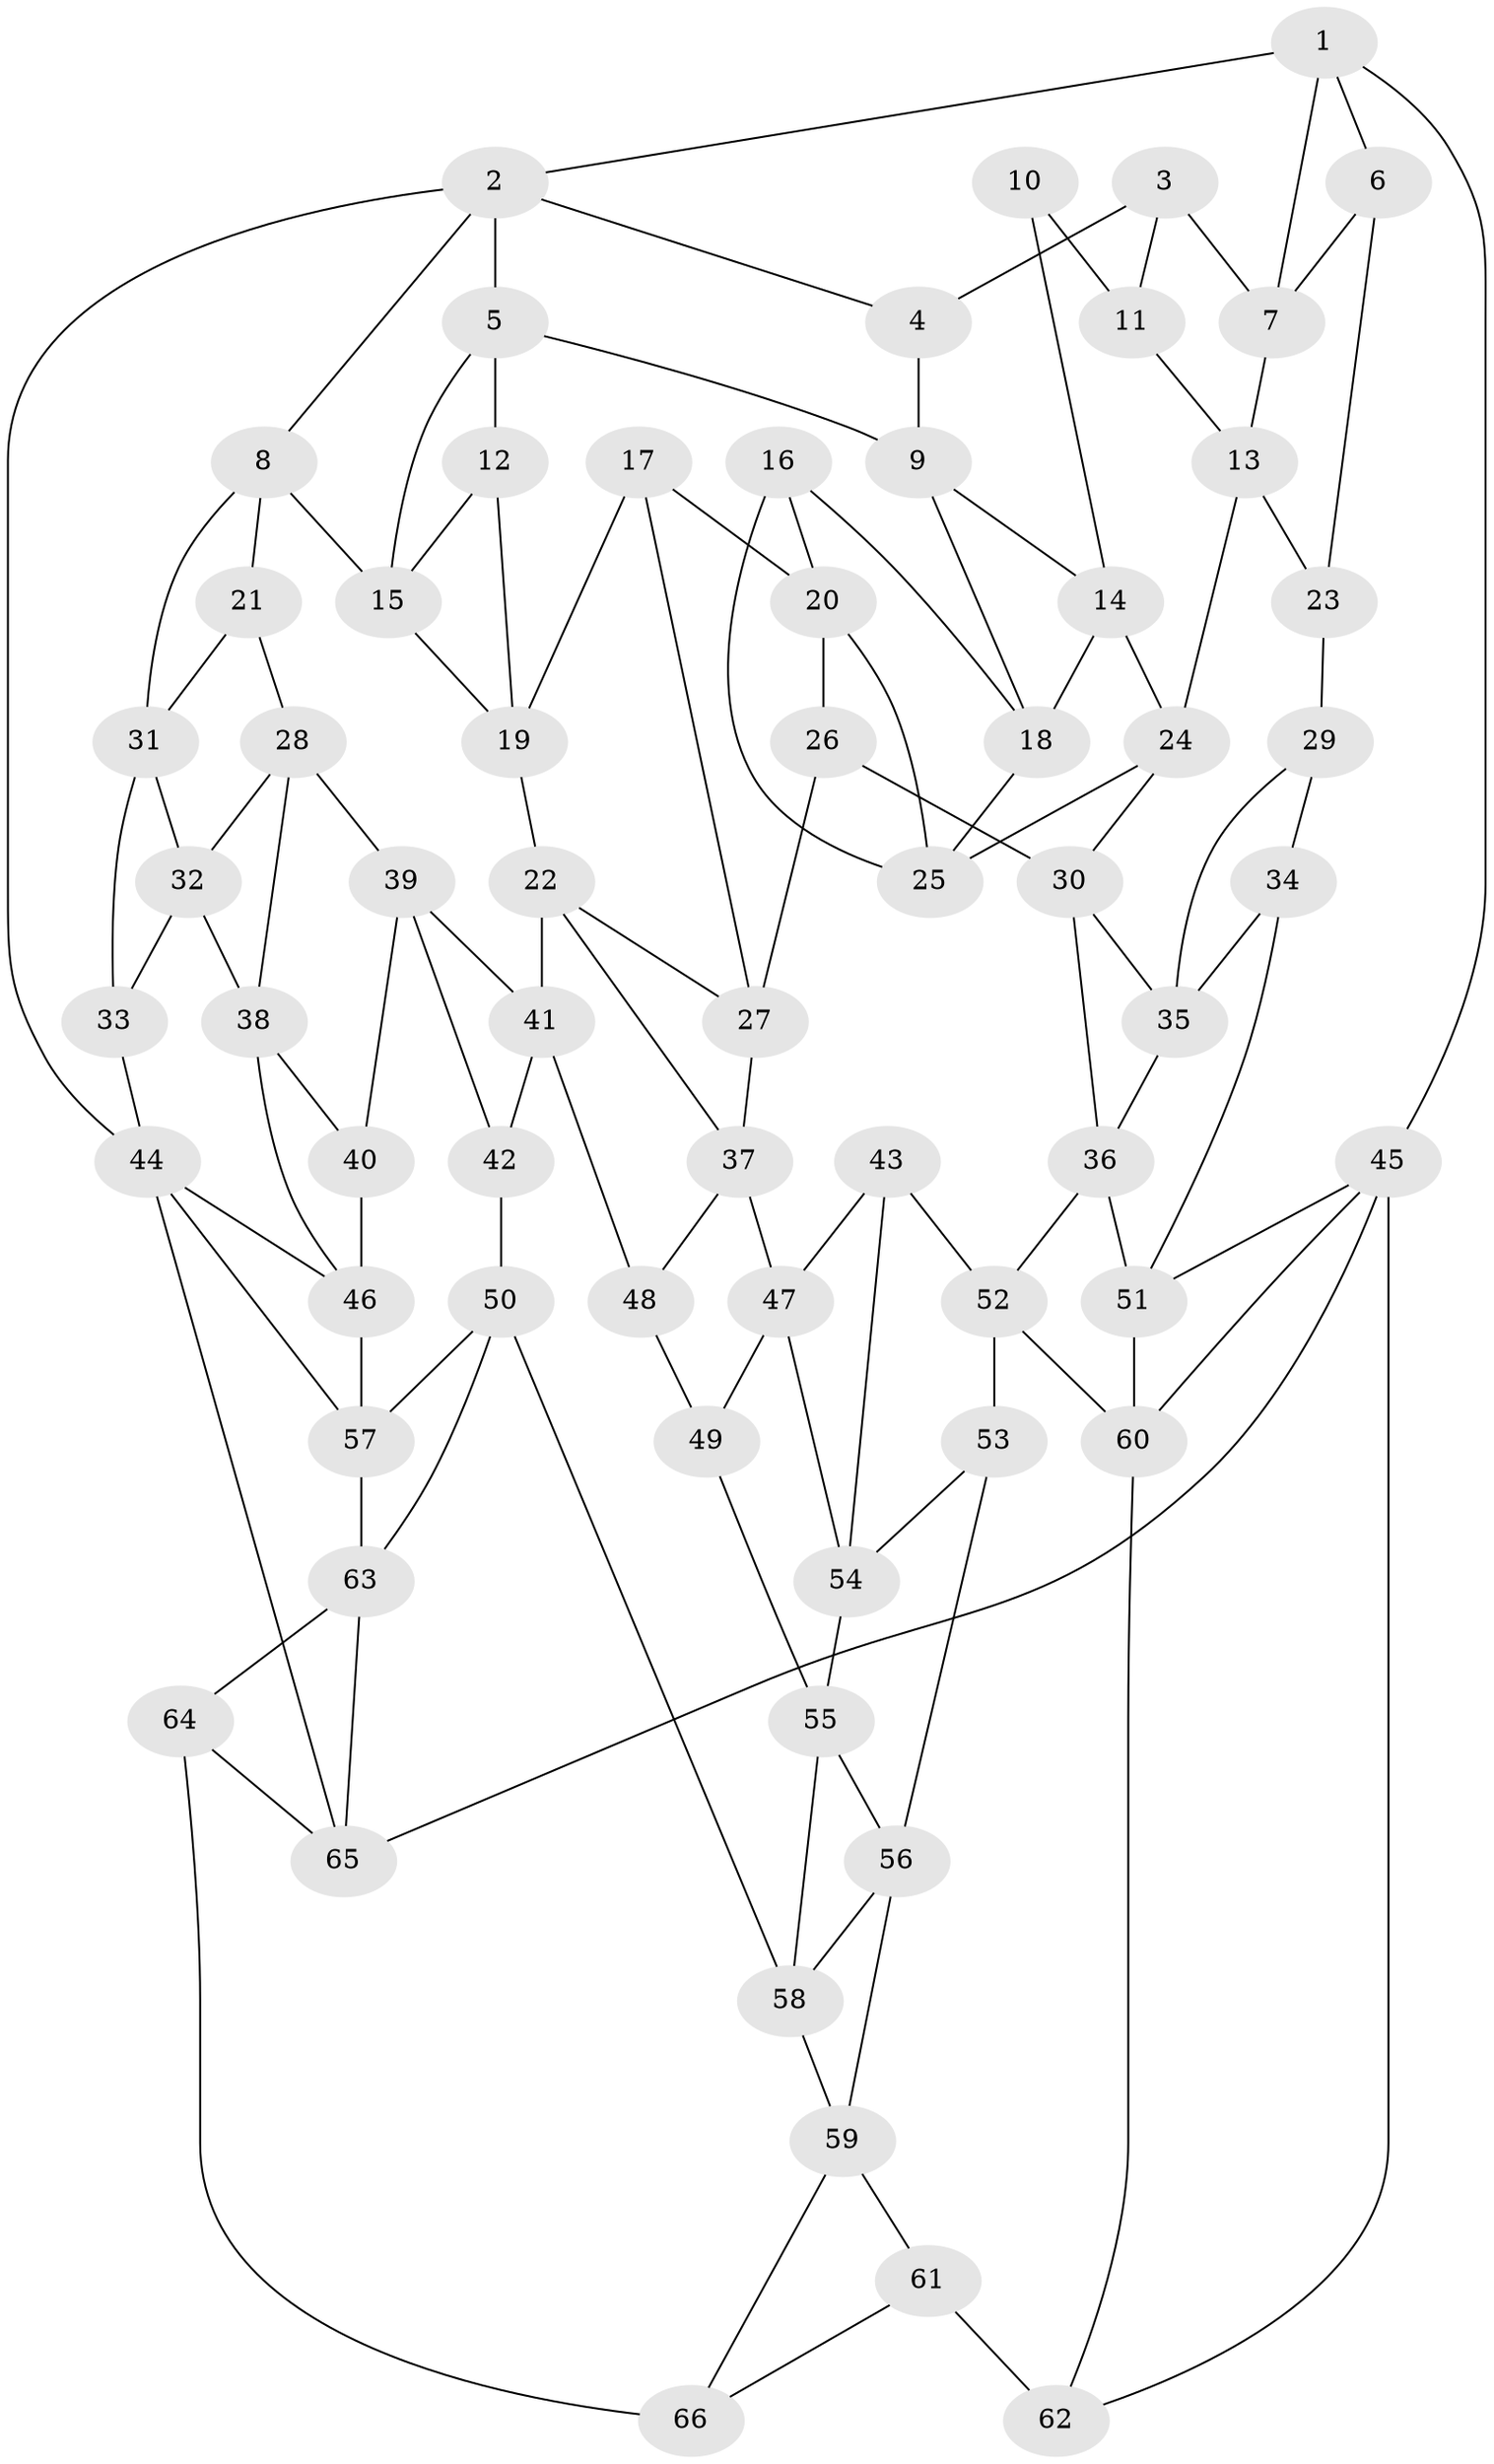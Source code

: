 // original degree distribution, {3: 0.022900763358778626, 6: 0.2595419847328244, 4: 0.26717557251908397, 5: 0.45038167938931295}
// Generated by graph-tools (version 1.1) at 2025/03/03/09/25 03:03:19]
// undirected, 66 vertices, 121 edges
graph export_dot {
graph [start="1"]
  node [color=gray90,style=filled];
  1;
  2;
  3;
  4;
  5;
  6;
  7;
  8;
  9;
  10;
  11;
  12;
  13;
  14;
  15;
  16;
  17;
  18;
  19;
  20;
  21;
  22;
  23;
  24;
  25;
  26;
  27;
  28;
  29;
  30;
  31;
  32;
  33;
  34;
  35;
  36;
  37;
  38;
  39;
  40;
  41;
  42;
  43;
  44;
  45;
  46;
  47;
  48;
  49;
  50;
  51;
  52;
  53;
  54;
  55;
  56;
  57;
  58;
  59;
  60;
  61;
  62;
  63;
  64;
  65;
  66;
  1 -- 2 [weight=1.0];
  1 -- 6 [weight=1.0];
  1 -- 7 [weight=1.0];
  1 -- 45 [weight=1.0];
  2 -- 4 [weight=1.0];
  2 -- 5 [weight=1.0];
  2 -- 8 [weight=1.0];
  2 -- 44 [weight=1.0];
  3 -- 4 [weight=1.0];
  3 -- 7 [weight=1.0];
  3 -- 11 [weight=1.0];
  4 -- 9 [weight=1.0];
  5 -- 9 [weight=1.0];
  5 -- 12 [weight=1.0];
  5 -- 15 [weight=1.0];
  6 -- 7 [weight=1.0];
  6 -- 23 [weight=1.0];
  7 -- 13 [weight=1.0];
  8 -- 15 [weight=1.0];
  8 -- 21 [weight=1.0];
  8 -- 31 [weight=1.0];
  9 -- 14 [weight=1.0];
  9 -- 18 [weight=1.0];
  10 -- 11 [weight=2.0];
  10 -- 14 [weight=1.0];
  11 -- 13 [weight=1.0];
  12 -- 15 [weight=1.0];
  12 -- 19 [weight=1.0];
  13 -- 23 [weight=1.0];
  13 -- 24 [weight=1.0];
  14 -- 18 [weight=1.0];
  14 -- 24 [weight=1.0];
  15 -- 19 [weight=1.0];
  16 -- 18 [weight=1.0];
  16 -- 20 [weight=1.0];
  16 -- 25 [weight=1.0];
  17 -- 19 [weight=1.0];
  17 -- 20 [weight=1.0];
  17 -- 27 [weight=1.0];
  18 -- 25 [weight=1.0];
  19 -- 22 [weight=1.0];
  20 -- 25 [weight=1.0];
  20 -- 26 [weight=1.0];
  21 -- 28 [weight=1.0];
  21 -- 31 [weight=1.0];
  22 -- 27 [weight=1.0];
  22 -- 37 [weight=1.0];
  22 -- 41 [weight=1.0];
  23 -- 29 [weight=2.0];
  24 -- 25 [weight=1.0];
  24 -- 30 [weight=1.0];
  26 -- 27 [weight=1.0];
  26 -- 30 [weight=1.0];
  27 -- 37 [weight=1.0];
  28 -- 32 [weight=1.0];
  28 -- 38 [weight=1.0];
  28 -- 39 [weight=1.0];
  29 -- 34 [weight=1.0];
  29 -- 35 [weight=1.0];
  30 -- 35 [weight=1.0];
  30 -- 36 [weight=1.0];
  31 -- 32 [weight=1.0];
  31 -- 33 [weight=1.0];
  32 -- 33 [weight=1.0];
  32 -- 38 [weight=1.0];
  33 -- 44 [weight=1.0];
  34 -- 35 [weight=1.0];
  34 -- 51 [weight=1.0];
  35 -- 36 [weight=1.0];
  36 -- 51 [weight=1.0];
  36 -- 52 [weight=1.0];
  37 -- 47 [weight=1.0];
  37 -- 48 [weight=1.0];
  38 -- 40 [weight=1.0];
  38 -- 46 [weight=1.0];
  39 -- 40 [weight=1.0];
  39 -- 41 [weight=1.0];
  39 -- 42 [weight=1.0];
  40 -- 46 [weight=1.0];
  41 -- 42 [weight=1.0];
  41 -- 48 [weight=1.0];
  42 -- 50 [weight=1.0];
  43 -- 47 [weight=1.0];
  43 -- 52 [weight=1.0];
  43 -- 54 [weight=1.0];
  44 -- 46 [weight=1.0];
  44 -- 57 [weight=1.0];
  44 -- 65 [weight=1.0];
  45 -- 51 [weight=1.0];
  45 -- 60 [weight=1.0];
  45 -- 62 [weight=1.0];
  45 -- 65 [weight=1.0];
  46 -- 57 [weight=1.0];
  47 -- 49 [weight=1.0];
  47 -- 54 [weight=1.0];
  48 -- 49 [weight=2.0];
  49 -- 55 [weight=1.0];
  50 -- 57 [weight=1.0];
  50 -- 58 [weight=1.0];
  50 -- 63 [weight=1.0];
  51 -- 60 [weight=1.0];
  52 -- 53 [weight=1.0];
  52 -- 60 [weight=1.0];
  53 -- 54 [weight=1.0];
  53 -- 56 [weight=1.0];
  54 -- 55 [weight=1.0];
  55 -- 56 [weight=1.0];
  55 -- 58 [weight=1.0];
  56 -- 58 [weight=1.0];
  56 -- 59 [weight=1.0];
  57 -- 63 [weight=1.0];
  58 -- 59 [weight=1.0];
  59 -- 61 [weight=1.0];
  59 -- 66 [weight=1.0];
  60 -- 62 [weight=1.0];
  61 -- 62 [weight=2.0];
  61 -- 66 [weight=1.0];
  63 -- 64 [weight=1.0];
  63 -- 65 [weight=1.0];
  64 -- 65 [weight=1.0];
  64 -- 66 [weight=2.0];
}
